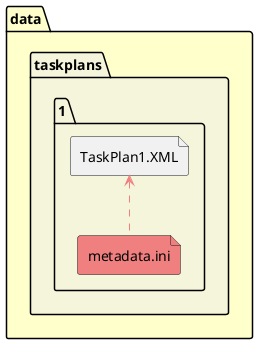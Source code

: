 @startuml Overview
folder data #BUSINESS{
   folder taskplans #Beige{
      folder "1" as tp1 {
         file fin as "metadata.ini" #LightCoral
         file ftp as "TaskPlan1.XML"
      }
   }
}
fin -up[dashed]-> ftp #LightCoral
@enduml
